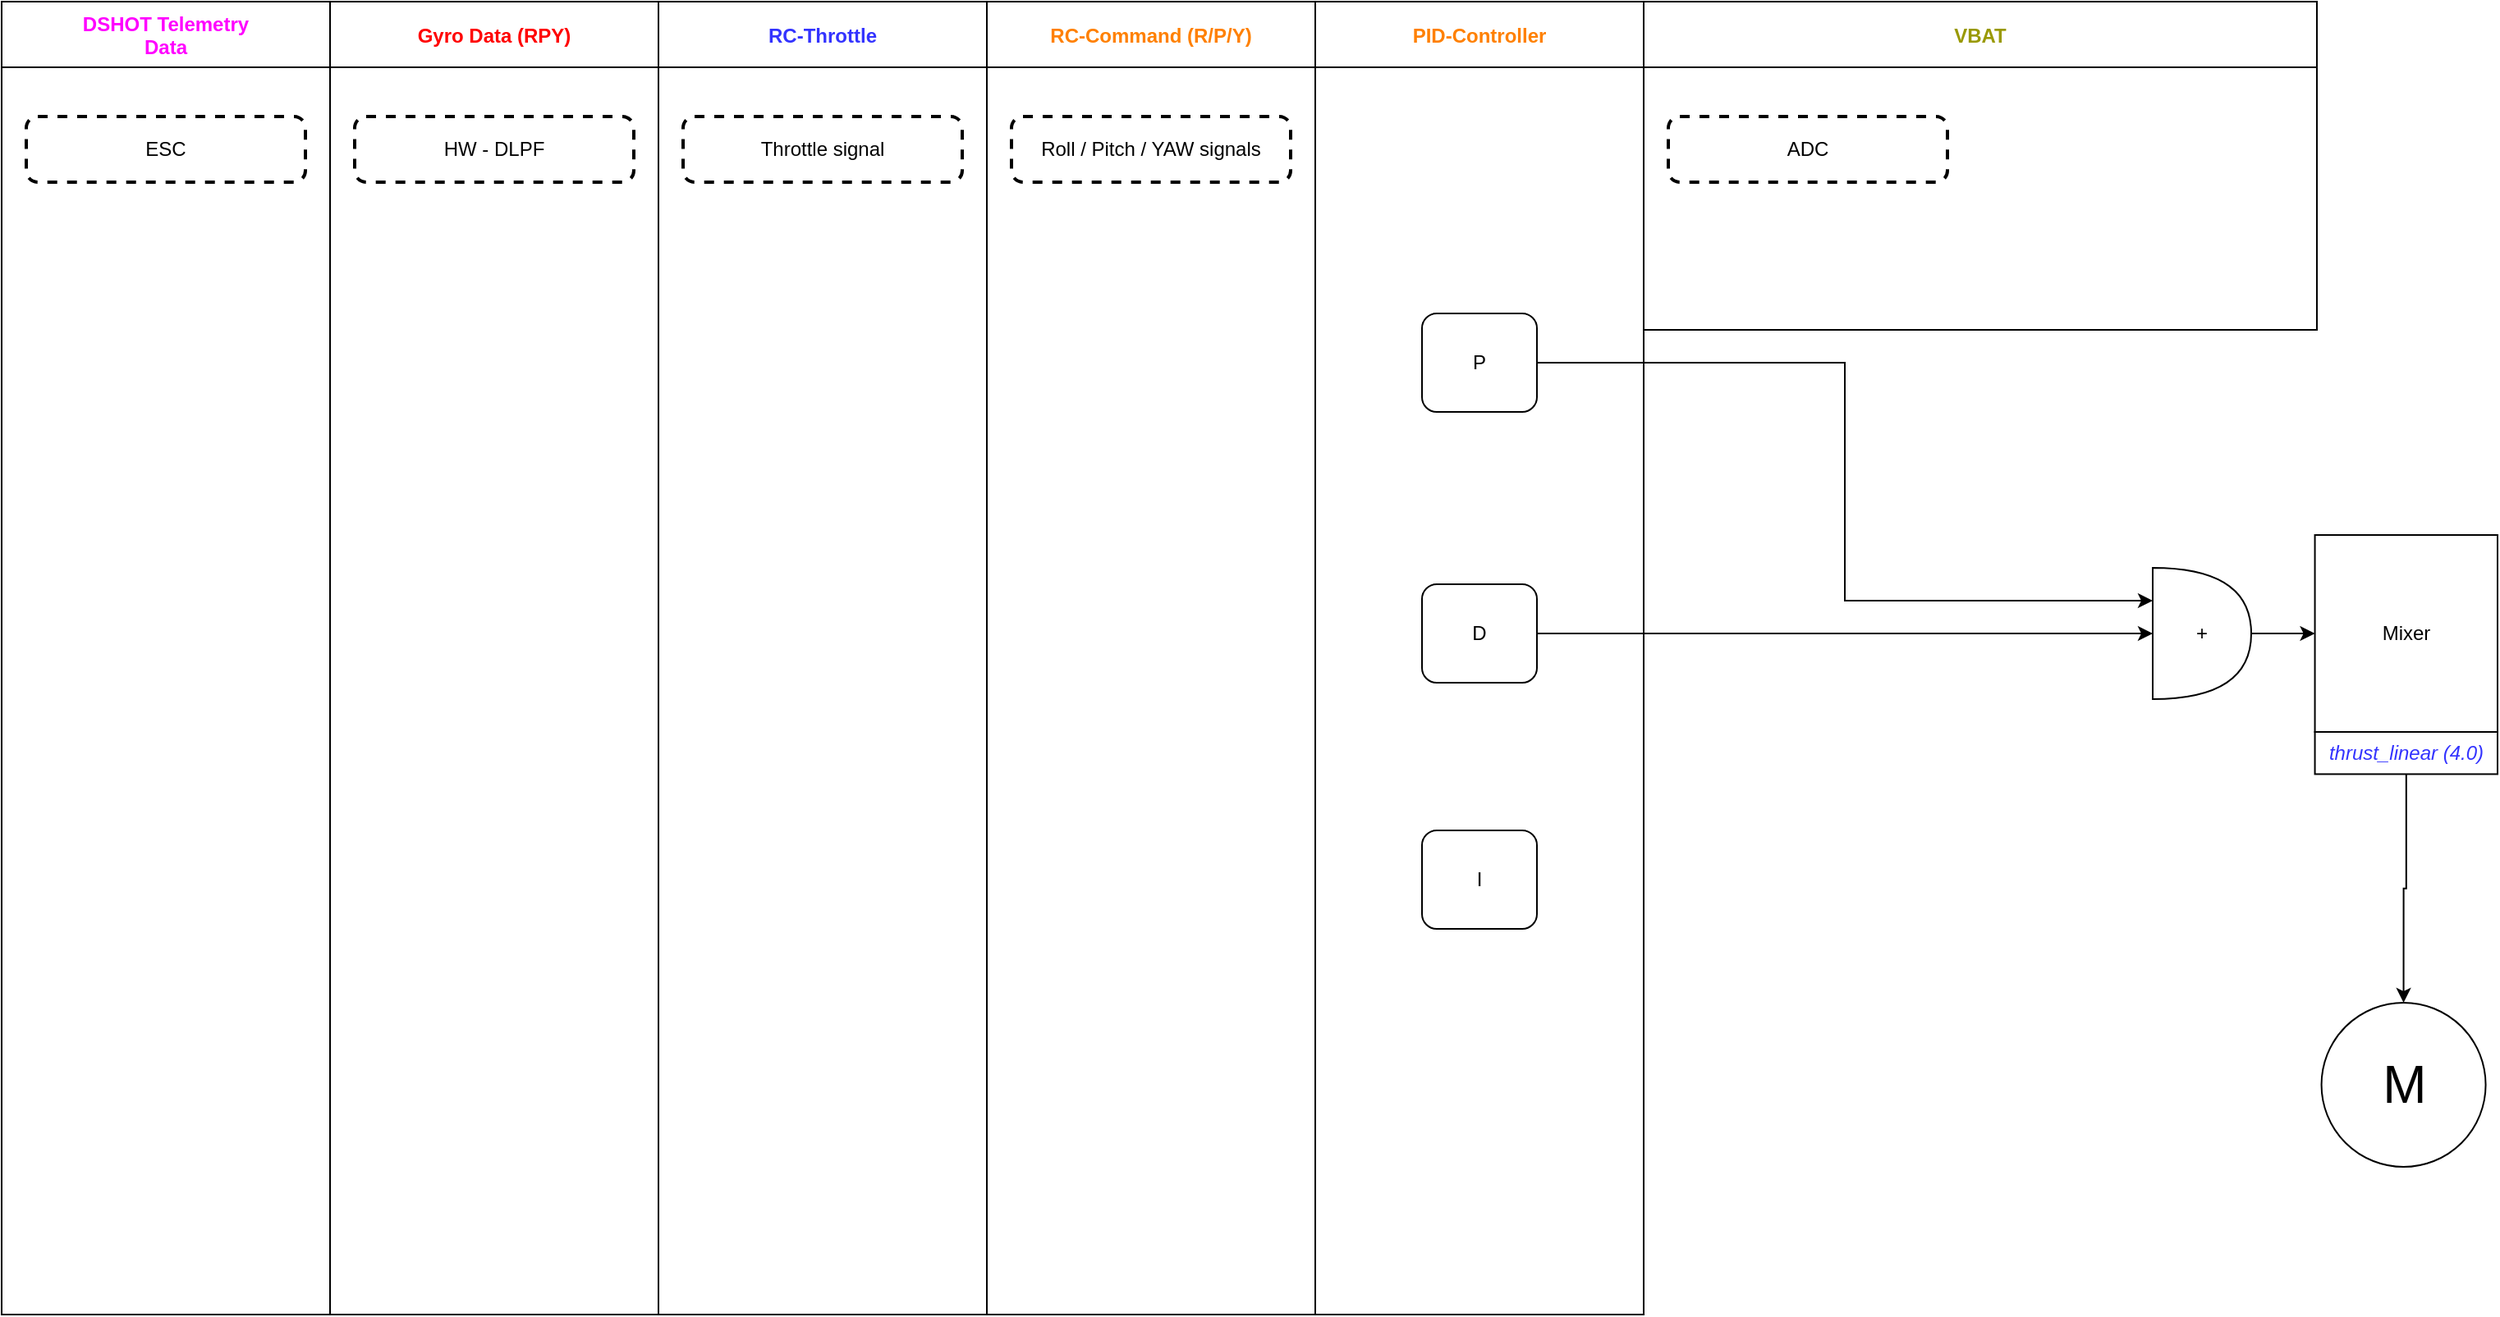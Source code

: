 <mxfile compressed="false" version="13.6.2" type="github">
  <diagram name="Page-1" id="74e2e168-ea6b-b213-b513-2b3c1d86103e">
    <mxGraphModel dx="925" dy="634" grid="1" gridSize="10" guides="1" tooltips="1" connect="1" arrows="1" fold="1" page="1" pageScale="1" pageWidth="1654" pageHeight="1169" background="#ffffff" math="0" shadow="0">
      <root>
        <mxCell id="0" />
        <mxCell id="1" parent="0" />
        <mxCell id="4UiRcspPQ9_xsY6W7M90-46" value="DSHOT Telemetry&#xa;Data" style="swimlane;startSize=40;fontColor=#FF00FF;" parent="1" vertex="1">
          <mxGeometry x="70" y="80" width="200" height="800" as="geometry" />
        </mxCell>
        <mxCell id="4UiRcspPQ9_xsY6W7M90-55" value="ESC" style="rounded=1;whiteSpace=wrap;html=1;absoluteArcSize=1;arcSize=14;strokeWidth=2;dashed=1;" parent="4UiRcspPQ9_xsY6W7M90-46" vertex="1">
          <mxGeometry x="15" y="70" width="170" height="40" as="geometry" />
        </mxCell>
        <mxCell id="4UiRcspPQ9_xsY6W7M90-47" value="Gyro Data (RPY)" style="swimlane;startSize=40;fontColor=#FF0000;" parent="1" vertex="1">
          <mxGeometry x="270" y="80" width="200" height="800" as="geometry" />
        </mxCell>
        <mxCell id="4UiRcspPQ9_xsY6W7M90-48" value="HW - DLPF" style="rounded=1;whiteSpace=wrap;html=1;absoluteArcSize=1;arcSize=14;strokeWidth=2;dashed=1;" parent="4UiRcspPQ9_xsY6W7M90-47" vertex="1">
          <mxGeometry x="15" y="70" width="170" height="40" as="geometry" />
        </mxCell>
        <mxCell id="4UiRcspPQ9_xsY6W7M90-49" value="RC-Throttle" style="swimlane;startSize=40;fontColor=#3333FF;" parent="1" vertex="1">
          <mxGeometry x="470" y="80" width="200" height="800" as="geometry" />
        </mxCell>
        <mxCell id="4UiRcspPQ9_xsY6W7M90-50" value="Throttle signal" style="rounded=1;whiteSpace=wrap;html=1;absoluteArcSize=1;arcSize=14;strokeWidth=2;dashed=1;" parent="4UiRcspPQ9_xsY6W7M90-49" vertex="1">
          <mxGeometry x="15" y="70" width="170" height="40" as="geometry" />
        </mxCell>
        <mxCell id="4UiRcspPQ9_xsY6W7M90-51" value="RC-Command (R/P/Y)" style="swimlane;startSize=40;fontColor=#FF8000;" parent="1" vertex="1">
          <mxGeometry x="670" y="80" width="200" height="800" as="geometry" />
        </mxCell>
        <mxCell id="4UiRcspPQ9_xsY6W7M90-52" value="Roll / Pitch / YAW signals" style="rounded=1;whiteSpace=wrap;html=1;absoluteArcSize=1;arcSize=14;strokeWidth=2;dashed=1;" parent="4UiRcspPQ9_xsY6W7M90-51" vertex="1">
          <mxGeometry x="15" y="70" width="170" height="40" as="geometry" />
        </mxCell>
        <mxCell id="4UiRcspPQ9_xsY6W7M90-53" value="VBAT" style="swimlane;startSize=40;fontColor=#999900;" parent="1" vertex="1">
          <mxGeometry x="1070" y="80" width="410" height="200" as="geometry" />
        </mxCell>
        <mxCell id="4UiRcspPQ9_xsY6W7M90-54" value="ADC" style="rounded=1;whiteSpace=wrap;html=1;absoluteArcSize=1;arcSize=14;strokeWidth=2;dashed=1;" parent="4UiRcspPQ9_xsY6W7M90-53" vertex="1">
          <mxGeometry x="15" y="70" width="170" height="40" as="geometry" />
        </mxCell>
        <mxCell id="4UiRcspPQ9_xsY6W7M90-56" value="M" style="verticalLabelPosition=middle;shadow=0;dashed=0;align=center;html=1;verticalAlign=middle;strokeWidth=1;shape=ellipse;fontSize=32;perimeter=ellipsePerimeter;" parent="1" vertex="1">
          <mxGeometry x="1482.78" y="690" width="100" height="100" as="geometry" />
        </mxCell>
        <mxCell id="4UiRcspPQ9_xsY6W7M90-65" style="edgeStyle=orthogonalEdgeStyle;rounded=0;orthogonalLoop=1;jettySize=auto;html=1;" parent="1" source="4UiRcspPQ9_xsY6W7M90-64" target="4UiRcspPQ9_xsY6W7M90-56" edge="1">
          <mxGeometry relative="1" as="geometry" />
        </mxCell>
        <mxCell id="w2lD-hBrVrexgJdN9BYj-1" value="PID-Controller" style="swimlane;startSize=40;fontColor=#FF8000;" vertex="1" parent="1">
          <mxGeometry x="870" y="80" width="200" height="800" as="geometry" />
        </mxCell>
        <mxCell id="w2lD-hBrVrexgJdN9BYj-3" value="P" style="rounded=1;whiteSpace=wrap;html=1;" vertex="1" parent="w2lD-hBrVrexgJdN9BYj-1">
          <mxGeometry x="65" y="190" width="70" height="60" as="geometry" />
        </mxCell>
        <mxCell id="w2lD-hBrVrexgJdN9BYj-4" value="I" style="rounded=1;whiteSpace=wrap;html=1;" vertex="1" parent="w2lD-hBrVrexgJdN9BYj-1">
          <mxGeometry x="65" y="505" width="70" height="60" as="geometry" />
        </mxCell>
        <mxCell id="w2lD-hBrVrexgJdN9BYj-5" value="D" style="rounded=1;whiteSpace=wrap;html=1;" vertex="1" parent="w2lD-hBrVrexgJdN9BYj-1">
          <mxGeometry x="65" y="355" width="70" height="60" as="geometry" />
        </mxCell>
        <mxCell id="w2lD-hBrVrexgJdN9BYj-6" value="" style="group" vertex="1" connectable="0" parent="1">
          <mxGeometry x="1478.78" y="405" width="111.22" height="145.71" as="geometry" />
        </mxCell>
        <UserObject label="Mixer" treeRoot="1" id="4UiRcspPQ9_xsY6W7M90-61">
          <mxCell style="whiteSpace=wrap;html=1;align=center;treeFolding=1;treeMoving=1;newEdgeStyle={&quot;edgeStyle&quot;:&quot;elbowEdgeStyle&quot;,&quot;startArrow&quot;:&quot;none&quot;,&quot;endArrow&quot;:&quot;none&quot;};rounded=0;rotation=0;" parent="w2lD-hBrVrexgJdN9BYj-6" vertex="1">
            <mxGeometry width="111.22" height="120" as="geometry" />
          </mxCell>
        </UserObject>
        <UserObject label="&lt;i&gt;&lt;font&gt;thrust_linear (4.0)&lt;/font&gt;&lt;/i&gt;" treeRoot="1" id="4UiRcspPQ9_xsY6W7M90-64">
          <mxCell style="whiteSpace=wrap;html=1;align=center;treeFolding=1;treeMoving=1;newEdgeStyle={&quot;edgeStyle&quot;:&quot;elbowEdgeStyle&quot;,&quot;startArrow&quot;:&quot;none&quot;,&quot;endArrow&quot;:&quot;none&quot;};rounded=0;rotation=0;fontColor=#3333FF;" parent="w2lD-hBrVrexgJdN9BYj-6" vertex="1">
            <mxGeometry y="120" width="111.22" height="25.71" as="geometry" />
          </mxCell>
        </UserObject>
        <mxCell id="w2lD-hBrVrexgJdN9BYj-8" style="edgeStyle=orthogonalEdgeStyle;rounded=0;orthogonalLoop=1;jettySize=auto;html=1;" edge="1" parent="1" source="w2lD-hBrVrexgJdN9BYj-7" target="4UiRcspPQ9_xsY6W7M90-61">
          <mxGeometry relative="1" as="geometry" />
        </mxCell>
        <mxCell id="w2lD-hBrVrexgJdN9BYj-7" value="+" style="shape=or;whiteSpace=wrap;html=1;" vertex="1" parent="1">
          <mxGeometry x="1380" y="425" width="60" height="80" as="geometry" />
        </mxCell>
        <mxCell id="w2lD-hBrVrexgJdN9BYj-9" style="edgeStyle=orthogonalEdgeStyle;rounded=0;orthogonalLoop=1;jettySize=auto;html=1;entryX=0;entryY=0.25;entryDx=0;entryDy=0;entryPerimeter=0;" edge="1" parent="1" source="w2lD-hBrVrexgJdN9BYj-3" target="w2lD-hBrVrexgJdN9BYj-7">
          <mxGeometry relative="1" as="geometry" />
        </mxCell>
        <mxCell id="w2lD-hBrVrexgJdN9BYj-10" style="edgeStyle=orthogonalEdgeStyle;rounded=0;orthogonalLoop=1;jettySize=auto;html=1;entryX=0;entryY=0.5;entryDx=0;entryDy=0;entryPerimeter=0;" edge="1" parent="1" source="w2lD-hBrVrexgJdN9BYj-5" target="w2lD-hBrVrexgJdN9BYj-7">
          <mxGeometry relative="1" as="geometry" />
        </mxCell>
      </root>
    </mxGraphModel>
  </diagram>
</mxfile>

